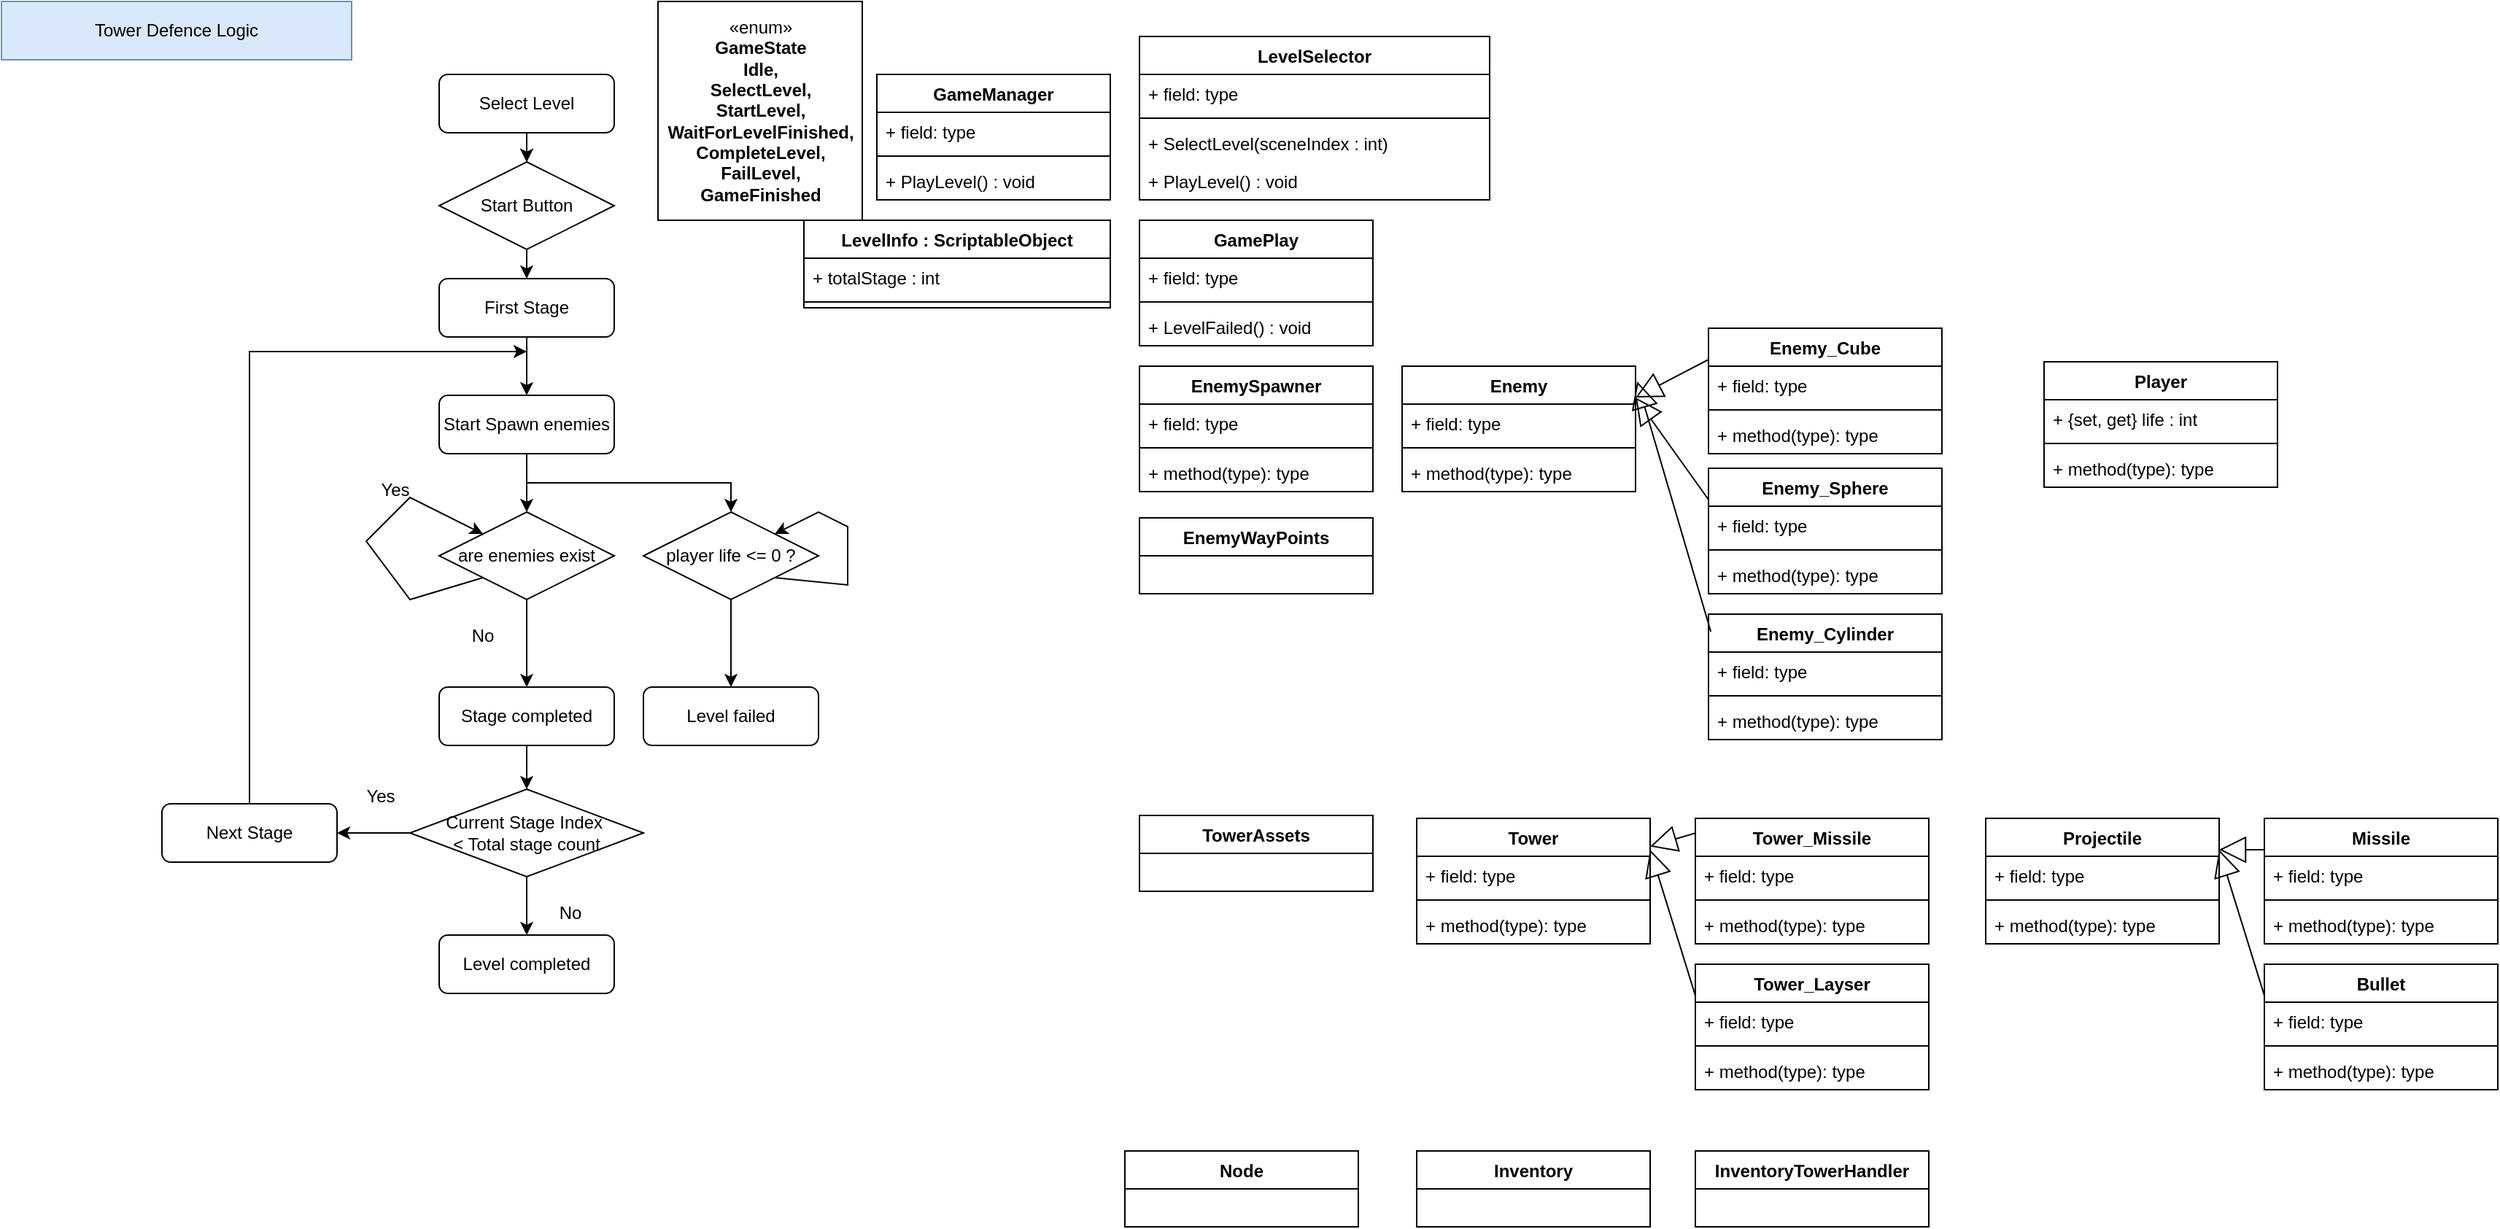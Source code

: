 <mxfile version="17.0.0" type="device"><diagram id="C5RBs43oDa-KdzZeNtuy" name="Page-1"><mxGraphModel dx="1738" dy="1040" grid="1" gridSize="10" guides="1" tooltips="1" connect="1" arrows="1" fold="1" page="1" pageScale="1" pageWidth="827" pageHeight="1169" math="0" shadow="0"><root><mxCell id="WIyWlLk6GJQsqaUBKTNV-0"/><mxCell id="WIyWlLk6GJQsqaUBKTNV-1" parent="WIyWlLk6GJQsqaUBKTNV-0"/><mxCell id="cB-ywa0IBcjZL9ZFClFc-6" value="" style="edgeStyle=orthogonalEdgeStyle;rounded=0;orthogonalLoop=1;jettySize=auto;html=1;" edge="1" parent="WIyWlLk6GJQsqaUBKTNV-1" source="WIyWlLk6GJQsqaUBKTNV-3" target="cB-ywa0IBcjZL9ZFClFc-3"><mxGeometry relative="1" as="geometry"/></mxCell><mxCell id="WIyWlLk6GJQsqaUBKTNV-3" value="Select Level" style="rounded=1;whiteSpace=wrap;html=1;fontSize=12;glass=0;strokeWidth=1;shadow=0;" parent="WIyWlLk6GJQsqaUBKTNV-1" vertex="1"><mxGeometry x="300" y="50" width="120" height="40" as="geometry"/></mxCell><mxCell id="cB-ywa0IBcjZL9ZFClFc-0" value="Tower Defence Logic" style="rounded=0;whiteSpace=wrap;html=1;fillColor=#dae8fc;strokeColor=#6c8ebf;" vertex="1" parent="WIyWlLk6GJQsqaUBKTNV-1"><mxGeometry width="240" height="40" as="geometry"/></mxCell><mxCell id="cB-ywa0IBcjZL9ZFClFc-25" value="" style="edgeStyle=orthogonalEdgeStyle;rounded=0;orthogonalLoop=1;jettySize=auto;html=1;" edge="1" parent="WIyWlLk6GJQsqaUBKTNV-1" source="cB-ywa0IBcjZL9ZFClFc-3" target="cB-ywa0IBcjZL9ZFClFc-24"><mxGeometry relative="1" as="geometry"/></mxCell><mxCell id="cB-ywa0IBcjZL9ZFClFc-3" value="Start Button" style="rhombus;whiteSpace=wrap;html=1;" vertex="1" parent="WIyWlLk6GJQsqaUBKTNV-1"><mxGeometry x="300" y="110" width="120" height="60" as="geometry"/></mxCell><mxCell id="cB-ywa0IBcjZL9ZFClFc-4" value="" style="endArrow=classic;html=1;rounded=0;exitX=0.5;exitY=1;exitDx=0;exitDy=0;entryX=0.5;entryY=0;entryDx=0;entryDy=0;" edge="1" parent="WIyWlLk6GJQsqaUBKTNV-1" source="WIyWlLk6GJQsqaUBKTNV-3" target="cB-ywa0IBcjZL9ZFClFc-3"><mxGeometry width="50" height="50" relative="1" as="geometry"><mxPoint x="530" y="160" as="sourcePoint"/><mxPoint x="580" y="110" as="targetPoint"/></mxGeometry></mxCell><mxCell id="cB-ywa0IBcjZL9ZFClFc-9" value="" style="edgeStyle=orthogonalEdgeStyle;rounded=0;orthogonalLoop=1;jettySize=auto;html=1;" edge="1" parent="WIyWlLk6GJQsqaUBKTNV-1" source="cB-ywa0IBcjZL9ZFClFc-5" target="cB-ywa0IBcjZL9ZFClFc-8"><mxGeometry relative="1" as="geometry"/></mxCell><mxCell id="cB-ywa0IBcjZL9ZFClFc-5" value="Start Spawn enemies" style="rounded=1;whiteSpace=wrap;html=1;fontSize=12;glass=0;strokeWidth=1;shadow=0;" vertex="1" parent="WIyWlLk6GJQsqaUBKTNV-1"><mxGeometry x="300" y="270" width="120" height="40" as="geometry"/></mxCell><mxCell id="cB-ywa0IBcjZL9ZFClFc-8" value="are enemies exist" style="rhombus;whiteSpace=wrap;html=1;" vertex="1" parent="WIyWlLk6GJQsqaUBKTNV-1"><mxGeometry x="300" y="350" width="120" height="60" as="geometry"/></mxCell><mxCell id="cB-ywa0IBcjZL9ZFClFc-10" value="Stage completed" style="rounded=1;whiteSpace=wrap;html=1;fontSize=12;glass=0;strokeWidth=1;shadow=0;" vertex="1" parent="WIyWlLk6GJQsqaUBKTNV-1"><mxGeometry x="300" y="470" width="120" height="40" as="geometry"/></mxCell><mxCell id="cB-ywa0IBcjZL9ZFClFc-12" value="player life &amp;lt;= 0 ?" style="rhombus;whiteSpace=wrap;html=1;" vertex="1" parent="WIyWlLk6GJQsqaUBKTNV-1"><mxGeometry x="440" y="350" width="120" height="60" as="geometry"/></mxCell><mxCell id="cB-ywa0IBcjZL9ZFClFc-13" value="" style="endArrow=classic;html=1;rounded=0;exitX=0.5;exitY=1;exitDx=0;exitDy=0;entryX=0.5;entryY=0;entryDx=0;entryDy=0;" edge="1" parent="WIyWlLk6GJQsqaUBKTNV-1" source="cB-ywa0IBcjZL9ZFClFc-5" target="cB-ywa0IBcjZL9ZFClFc-12"><mxGeometry width="50" height="50" relative="1" as="geometry"><mxPoint x="540" y="350" as="sourcePoint"/><mxPoint x="590" y="300" as="targetPoint"/><Array as="points"><mxPoint x="360" y="330"/><mxPoint x="500" y="330"/></Array></mxGeometry></mxCell><mxCell id="cB-ywa0IBcjZL9ZFClFc-14" value="" style="endArrow=classic;html=1;rounded=0;exitX=0.5;exitY=1;exitDx=0;exitDy=0;" edge="1" parent="WIyWlLk6GJQsqaUBKTNV-1" source="cB-ywa0IBcjZL9ZFClFc-12" target="cB-ywa0IBcjZL9ZFClFc-15"><mxGeometry width="50" height="50" relative="1" as="geometry"><mxPoint x="580" y="370" as="sourcePoint"/><mxPoint x="630" y="320" as="targetPoint"/></mxGeometry></mxCell><mxCell id="cB-ywa0IBcjZL9ZFClFc-15" value="Level failed" style="rounded=1;whiteSpace=wrap;html=1;fontSize=12;glass=0;strokeWidth=1;shadow=0;" vertex="1" parent="WIyWlLk6GJQsqaUBKTNV-1"><mxGeometry x="440" y="470" width="120" height="40" as="geometry"/></mxCell><mxCell id="cB-ywa0IBcjZL9ZFClFc-16" value="" style="endArrow=classic;html=1;rounded=0;exitX=0.5;exitY=1;exitDx=0;exitDy=0;" edge="1" parent="WIyWlLk6GJQsqaUBKTNV-1" source="cB-ywa0IBcjZL9ZFClFc-8" target="cB-ywa0IBcjZL9ZFClFc-10"><mxGeometry width="50" height="50" relative="1" as="geometry"><mxPoint x="580" y="390" as="sourcePoint"/><mxPoint x="630" y="340" as="targetPoint"/></mxGeometry></mxCell><mxCell id="cB-ywa0IBcjZL9ZFClFc-17" value="No" style="text;html=1;strokeColor=none;fillColor=none;align=center;verticalAlign=middle;whiteSpace=wrap;rounded=0;" vertex="1" parent="WIyWlLk6GJQsqaUBKTNV-1"><mxGeometry x="300" y="420" width="60" height="30" as="geometry"/></mxCell><mxCell id="cB-ywa0IBcjZL9ZFClFc-18" value="Next Stage" style="rounded=1;whiteSpace=wrap;html=1;fontSize=12;glass=0;strokeWidth=1;shadow=0;" vertex="1" parent="WIyWlLk6GJQsqaUBKTNV-1"><mxGeometry x="110" y="550" width="120" height="40" as="geometry"/></mxCell><mxCell id="cB-ywa0IBcjZL9ZFClFc-20" value="" style="endArrow=classic;html=1;rounded=0;exitX=0;exitY=1;exitDx=0;exitDy=0;entryX=0;entryY=0;entryDx=0;entryDy=0;" edge="1" parent="WIyWlLk6GJQsqaUBKTNV-1" source="cB-ywa0IBcjZL9ZFClFc-8" target="cB-ywa0IBcjZL9ZFClFc-8"><mxGeometry width="50" height="50" relative="1" as="geometry"><mxPoint x="370" y="420" as="sourcePoint"/><mxPoint x="370" y="480" as="targetPoint"/><Array as="points"><mxPoint x="280" y="410"/><mxPoint x="250" y="370"/><mxPoint x="280" y="340"/></Array></mxGeometry></mxCell><mxCell id="cB-ywa0IBcjZL9ZFClFc-21" value="Yes" style="text;html=1;strokeColor=none;fillColor=none;align=center;verticalAlign=middle;whiteSpace=wrap;rounded=0;" vertex="1" parent="WIyWlLk6GJQsqaUBKTNV-1"><mxGeometry x="240" y="320" width="60" height="30" as="geometry"/></mxCell><mxCell id="cB-ywa0IBcjZL9ZFClFc-27" value="" style="edgeStyle=orthogonalEdgeStyle;rounded=0;orthogonalLoop=1;jettySize=auto;html=1;entryX=0.5;entryY=0;entryDx=0;entryDy=0;" edge="1" parent="WIyWlLk6GJQsqaUBKTNV-1" source="cB-ywa0IBcjZL9ZFClFc-24" target="cB-ywa0IBcjZL9ZFClFc-5"><mxGeometry relative="1" as="geometry"/></mxCell><mxCell id="cB-ywa0IBcjZL9ZFClFc-24" value="First Stage" style="rounded=1;whiteSpace=wrap;html=1;fontSize=12;glass=0;strokeWidth=1;shadow=0;" vertex="1" parent="WIyWlLk6GJQsqaUBKTNV-1"><mxGeometry x="300" y="190" width="120" height="40" as="geometry"/></mxCell><mxCell id="cB-ywa0IBcjZL9ZFClFc-32" value="" style="edgeStyle=orthogonalEdgeStyle;rounded=0;orthogonalLoop=1;jettySize=auto;html=1;" edge="1" parent="WIyWlLk6GJQsqaUBKTNV-1" source="cB-ywa0IBcjZL9ZFClFc-29" target="cB-ywa0IBcjZL9ZFClFc-18"><mxGeometry relative="1" as="geometry"/></mxCell><mxCell id="cB-ywa0IBcjZL9ZFClFc-29" value="Current Stage Index&amp;nbsp;&lt;br&gt;&amp;lt; Total stage count" style="rhombus;whiteSpace=wrap;html=1;" vertex="1" parent="WIyWlLk6GJQsqaUBKTNV-1"><mxGeometry x="280" y="540" width="160" height="60" as="geometry"/></mxCell><mxCell id="cB-ywa0IBcjZL9ZFClFc-30" value="" style="endArrow=classic;html=1;rounded=0;exitX=0.5;exitY=1;exitDx=0;exitDy=0;entryX=0.5;entryY=0;entryDx=0;entryDy=0;" edge="1" parent="WIyWlLk6GJQsqaUBKTNV-1" source="cB-ywa0IBcjZL9ZFClFc-10" target="cB-ywa0IBcjZL9ZFClFc-29"><mxGeometry width="50" height="50" relative="1" as="geometry"><mxPoint x="570" y="490" as="sourcePoint"/><mxPoint x="620" y="440" as="targetPoint"/></mxGeometry></mxCell><mxCell id="cB-ywa0IBcjZL9ZFClFc-33" value="Yes" style="text;html=1;strokeColor=none;fillColor=none;align=center;verticalAlign=middle;whiteSpace=wrap;rounded=0;" vertex="1" parent="WIyWlLk6GJQsqaUBKTNV-1"><mxGeometry x="230" y="530" width="60" height="30" as="geometry"/></mxCell><mxCell id="cB-ywa0IBcjZL9ZFClFc-34" value="" style="endArrow=classic;html=1;rounded=0;exitX=0.5;exitY=0;exitDx=0;exitDy=0;" edge="1" parent="WIyWlLk6GJQsqaUBKTNV-1" source="cB-ywa0IBcjZL9ZFClFc-18"><mxGeometry width="50" height="50" relative="1" as="geometry"><mxPoint x="420" y="450" as="sourcePoint"/><mxPoint x="360" y="240" as="targetPoint"/><Array as="points"><mxPoint x="170" y="240"/></Array></mxGeometry></mxCell><mxCell id="cB-ywa0IBcjZL9ZFClFc-35" value="No" style="text;html=1;strokeColor=none;fillColor=none;align=center;verticalAlign=middle;whiteSpace=wrap;rounded=0;" vertex="1" parent="WIyWlLk6GJQsqaUBKTNV-1"><mxGeometry x="360" y="610" width="60" height="30" as="geometry"/></mxCell><mxCell id="cB-ywa0IBcjZL9ZFClFc-36" value="Level completed" style="rounded=1;whiteSpace=wrap;html=1;fontSize=12;glass=0;strokeWidth=1;shadow=0;" vertex="1" parent="WIyWlLk6GJQsqaUBKTNV-1"><mxGeometry x="300" y="640" width="120" height="40" as="geometry"/></mxCell><mxCell id="cB-ywa0IBcjZL9ZFClFc-37" value="" style="endArrow=classic;html=1;rounded=0;exitX=0.5;exitY=1;exitDx=0;exitDy=0;" edge="1" parent="WIyWlLk6GJQsqaUBKTNV-1" source="cB-ywa0IBcjZL9ZFClFc-29" target="cB-ywa0IBcjZL9ZFClFc-36"><mxGeometry width="50" height="50" relative="1" as="geometry"><mxPoint x="420" y="560" as="sourcePoint"/><mxPoint x="470" y="510" as="targetPoint"/></mxGeometry></mxCell><mxCell id="cB-ywa0IBcjZL9ZFClFc-40" value="" style="endArrow=classic;html=1;rounded=0;exitX=1;exitY=1;exitDx=0;exitDy=0;entryX=1;entryY=0;entryDx=0;entryDy=0;" edge="1" parent="WIyWlLk6GJQsqaUBKTNV-1" source="cB-ywa0IBcjZL9ZFClFc-12" target="cB-ywa0IBcjZL9ZFClFc-12"><mxGeometry width="50" height="50" relative="1" as="geometry"><mxPoint x="410" y="390" as="sourcePoint"/><mxPoint x="570" y="310" as="targetPoint"/><Array as="points"><mxPoint x="580" y="400"/><mxPoint x="580" y="360"/><mxPoint x="560" y="350"/></Array></mxGeometry></mxCell><mxCell id="cB-ywa0IBcjZL9ZFClFc-41" value="LevelSelector" style="swimlane;fontStyle=1;align=center;verticalAlign=top;childLayout=stackLayout;horizontal=1;startSize=26;horizontalStack=0;resizeParent=1;resizeParentMax=0;resizeLast=0;collapsible=1;marginBottom=0;" vertex="1" parent="WIyWlLk6GJQsqaUBKTNV-1"><mxGeometry x="780" y="24" width="240" height="112" as="geometry"/></mxCell><mxCell id="cB-ywa0IBcjZL9ZFClFc-42" value="+ field: type" style="text;strokeColor=none;fillColor=none;align=left;verticalAlign=top;spacingLeft=4;spacingRight=4;overflow=hidden;rotatable=0;points=[[0,0.5],[1,0.5]];portConstraint=eastwest;" vertex="1" parent="cB-ywa0IBcjZL9ZFClFc-41"><mxGeometry y="26" width="240" height="26" as="geometry"/></mxCell><mxCell id="cB-ywa0IBcjZL9ZFClFc-43" value="" style="line;strokeWidth=1;fillColor=none;align=left;verticalAlign=middle;spacingTop=-1;spacingLeft=3;spacingRight=3;rotatable=0;labelPosition=right;points=[];portConstraint=eastwest;" vertex="1" parent="cB-ywa0IBcjZL9ZFClFc-41"><mxGeometry y="52" width="240" height="8" as="geometry"/></mxCell><mxCell id="cB-ywa0IBcjZL9ZFClFc-44" value="+ SelectLevel(sceneIndex : int)" style="text;strokeColor=none;fillColor=none;align=left;verticalAlign=top;spacingLeft=4;spacingRight=4;overflow=hidden;rotatable=0;points=[[0,0.5],[1,0.5]];portConstraint=eastwest;" vertex="1" parent="cB-ywa0IBcjZL9ZFClFc-41"><mxGeometry y="60" width="240" height="26" as="geometry"/></mxCell><mxCell id="cB-ywa0IBcjZL9ZFClFc-127" value="+ PlayLevel() : void" style="text;strokeColor=none;fillColor=none;align=left;verticalAlign=top;spacingLeft=4;spacingRight=4;overflow=hidden;rotatable=0;points=[[0,0.5],[1,0.5]];portConstraint=eastwest;" vertex="1" parent="cB-ywa0IBcjZL9ZFClFc-41"><mxGeometry y="86" width="240" height="26" as="geometry"/></mxCell><mxCell id="cB-ywa0IBcjZL9ZFClFc-45" value="GamePlay" style="swimlane;fontStyle=1;align=center;verticalAlign=top;childLayout=stackLayout;horizontal=1;startSize=26;horizontalStack=0;resizeParent=1;resizeParentMax=0;resizeLast=0;collapsible=1;marginBottom=0;" vertex="1" parent="WIyWlLk6GJQsqaUBKTNV-1"><mxGeometry x="780" y="150" width="160" height="86" as="geometry"/></mxCell><mxCell id="cB-ywa0IBcjZL9ZFClFc-46" value="+ field: type" style="text;strokeColor=none;fillColor=none;align=left;verticalAlign=top;spacingLeft=4;spacingRight=4;overflow=hidden;rotatable=0;points=[[0,0.5],[1,0.5]];portConstraint=eastwest;" vertex="1" parent="cB-ywa0IBcjZL9ZFClFc-45"><mxGeometry y="26" width="160" height="26" as="geometry"/></mxCell><mxCell id="cB-ywa0IBcjZL9ZFClFc-47" value="" style="line;strokeWidth=1;fillColor=none;align=left;verticalAlign=middle;spacingTop=-1;spacingLeft=3;spacingRight=3;rotatable=0;labelPosition=right;points=[];portConstraint=eastwest;" vertex="1" parent="cB-ywa0IBcjZL9ZFClFc-45"><mxGeometry y="52" width="160" height="8" as="geometry"/></mxCell><mxCell id="cB-ywa0IBcjZL9ZFClFc-48" value="+ LevelFailed() : void" style="text;strokeColor=none;fillColor=none;align=left;verticalAlign=top;spacingLeft=4;spacingRight=4;overflow=hidden;rotatable=0;points=[[0,0.5],[1,0.5]];portConstraint=eastwest;" vertex="1" parent="cB-ywa0IBcjZL9ZFClFc-45"><mxGeometry y="60" width="160" height="26" as="geometry"/></mxCell><mxCell id="cB-ywa0IBcjZL9ZFClFc-49" value="GameManager" style="swimlane;fontStyle=1;align=center;verticalAlign=top;childLayout=stackLayout;horizontal=1;startSize=26;horizontalStack=0;resizeParent=1;resizeParentMax=0;resizeLast=0;collapsible=1;marginBottom=0;" vertex="1" parent="WIyWlLk6GJQsqaUBKTNV-1"><mxGeometry x="600" y="50" width="160" height="86" as="geometry"/></mxCell><mxCell id="cB-ywa0IBcjZL9ZFClFc-50" value="+ field: type" style="text;strokeColor=none;fillColor=none;align=left;verticalAlign=top;spacingLeft=4;spacingRight=4;overflow=hidden;rotatable=0;points=[[0,0.5],[1,0.5]];portConstraint=eastwest;" vertex="1" parent="cB-ywa0IBcjZL9ZFClFc-49"><mxGeometry y="26" width="160" height="26" as="geometry"/></mxCell><mxCell id="cB-ywa0IBcjZL9ZFClFc-51" value="" style="line;strokeWidth=1;fillColor=none;align=left;verticalAlign=middle;spacingTop=-1;spacingLeft=3;spacingRight=3;rotatable=0;labelPosition=right;points=[];portConstraint=eastwest;" vertex="1" parent="cB-ywa0IBcjZL9ZFClFc-49"><mxGeometry y="52" width="160" height="8" as="geometry"/></mxCell><mxCell id="cB-ywa0IBcjZL9ZFClFc-52" value="+ PlayLevel() : void" style="text;strokeColor=none;fillColor=none;align=left;verticalAlign=top;spacingLeft=4;spacingRight=4;overflow=hidden;rotatable=0;points=[[0,0.5],[1,0.5]];portConstraint=eastwest;" vertex="1" parent="cB-ywa0IBcjZL9ZFClFc-49"><mxGeometry y="60" width="160" height="26" as="geometry"/></mxCell><mxCell id="cB-ywa0IBcjZL9ZFClFc-53" value="EnemySpawner" style="swimlane;fontStyle=1;align=center;verticalAlign=top;childLayout=stackLayout;horizontal=1;startSize=26;horizontalStack=0;resizeParent=1;resizeParentMax=0;resizeLast=0;collapsible=1;marginBottom=0;" vertex="1" parent="WIyWlLk6GJQsqaUBKTNV-1"><mxGeometry x="780" y="250" width="160" height="86" as="geometry"/></mxCell><mxCell id="cB-ywa0IBcjZL9ZFClFc-54" value="+ field: type" style="text;strokeColor=none;fillColor=none;align=left;verticalAlign=top;spacingLeft=4;spacingRight=4;overflow=hidden;rotatable=0;points=[[0,0.5],[1,0.5]];portConstraint=eastwest;" vertex="1" parent="cB-ywa0IBcjZL9ZFClFc-53"><mxGeometry y="26" width="160" height="26" as="geometry"/></mxCell><mxCell id="cB-ywa0IBcjZL9ZFClFc-55" value="" style="line;strokeWidth=1;fillColor=none;align=left;verticalAlign=middle;spacingTop=-1;spacingLeft=3;spacingRight=3;rotatable=0;labelPosition=right;points=[];portConstraint=eastwest;" vertex="1" parent="cB-ywa0IBcjZL9ZFClFc-53"><mxGeometry y="52" width="160" height="8" as="geometry"/></mxCell><mxCell id="cB-ywa0IBcjZL9ZFClFc-56" value="+ method(type): type" style="text;strokeColor=none;fillColor=none;align=left;verticalAlign=top;spacingLeft=4;spacingRight=4;overflow=hidden;rotatable=0;points=[[0,0.5],[1,0.5]];portConstraint=eastwest;" vertex="1" parent="cB-ywa0IBcjZL9ZFClFc-53"><mxGeometry y="60" width="160" height="26" as="geometry"/></mxCell><mxCell id="cB-ywa0IBcjZL9ZFClFc-57" value="Enemy" style="swimlane;fontStyle=1;align=center;verticalAlign=top;childLayout=stackLayout;horizontal=1;startSize=26;horizontalStack=0;resizeParent=1;resizeParentMax=0;resizeLast=0;collapsible=1;marginBottom=0;" vertex="1" parent="WIyWlLk6GJQsqaUBKTNV-1"><mxGeometry x="960" y="250" width="160" height="86" as="geometry"/></mxCell><mxCell id="cB-ywa0IBcjZL9ZFClFc-58" value="+ field: type" style="text;strokeColor=none;fillColor=none;align=left;verticalAlign=top;spacingLeft=4;spacingRight=4;overflow=hidden;rotatable=0;points=[[0,0.5],[1,0.5]];portConstraint=eastwest;" vertex="1" parent="cB-ywa0IBcjZL9ZFClFc-57"><mxGeometry y="26" width="160" height="26" as="geometry"/></mxCell><mxCell id="cB-ywa0IBcjZL9ZFClFc-59" value="" style="line;strokeWidth=1;fillColor=none;align=left;verticalAlign=middle;spacingTop=-1;spacingLeft=3;spacingRight=3;rotatable=0;labelPosition=right;points=[];portConstraint=eastwest;" vertex="1" parent="cB-ywa0IBcjZL9ZFClFc-57"><mxGeometry y="52" width="160" height="8" as="geometry"/></mxCell><mxCell id="cB-ywa0IBcjZL9ZFClFc-60" value="+ method(type): type" style="text;strokeColor=none;fillColor=none;align=left;verticalAlign=top;spacingLeft=4;spacingRight=4;overflow=hidden;rotatable=0;points=[[0,0.5],[1,0.5]];portConstraint=eastwest;" vertex="1" parent="cB-ywa0IBcjZL9ZFClFc-57"><mxGeometry y="60" width="160" height="26" as="geometry"/></mxCell><mxCell id="cB-ywa0IBcjZL9ZFClFc-61" value="Enemy_Cube" style="swimlane;fontStyle=1;align=center;verticalAlign=top;childLayout=stackLayout;horizontal=1;startSize=26;horizontalStack=0;resizeParent=1;resizeParentMax=0;resizeLast=0;collapsible=1;marginBottom=0;" vertex="1" parent="WIyWlLk6GJQsqaUBKTNV-1"><mxGeometry x="1170" y="224" width="160" height="86" as="geometry"/></mxCell><mxCell id="cB-ywa0IBcjZL9ZFClFc-62" value="+ field: type" style="text;strokeColor=none;fillColor=none;align=left;verticalAlign=top;spacingLeft=4;spacingRight=4;overflow=hidden;rotatable=0;points=[[0,0.5],[1,0.5]];portConstraint=eastwest;" vertex="1" parent="cB-ywa0IBcjZL9ZFClFc-61"><mxGeometry y="26" width="160" height="26" as="geometry"/></mxCell><mxCell id="cB-ywa0IBcjZL9ZFClFc-63" value="" style="line;strokeWidth=1;fillColor=none;align=left;verticalAlign=middle;spacingTop=-1;spacingLeft=3;spacingRight=3;rotatable=0;labelPosition=right;points=[];portConstraint=eastwest;" vertex="1" parent="cB-ywa0IBcjZL9ZFClFc-61"><mxGeometry y="52" width="160" height="8" as="geometry"/></mxCell><mxCell id="cB-ywa0IBcjZL9ZFClFc-64" value="+ method(type): type" style="text;strokeColor=none;fillColor=none;align=left;verticalAlign=top;spacingLeft=4;spacingRight=4;overflow=hidden;rotatable=0;points=[[0,0.5],[1,0.5]];portConstraint=eastwest;" vertex="1" parent="cB-ywa0IBcjZL9ZFClFc-61"><mxGeometry y="60" width="160" height="26" as="geometry"/></mxCell><mxCell id="cB-ywa0IBcjZL9ZFClFc-65" value="Enemy_Sphere" style="swimlane;fontStyle=1;align=center;verticalAlign=top;childLayout=stackLayout;horizontal=1;startSize=26;horizontalStack=0;resizeParent=1;resizeParentMax=0;resizeLast=0;collapsible=1;marginBottom=0;" vertex="1" parent="WIyWlLk6GJQsqaUBKTNV-1"><mxGeometry x="1170" y="320" width="160" height="86" as="geometry"/></mxCell><mxCell id="cB-ywa0IBcjZL9ZFClFc-66" value="+ field: type" style="text;strokeColor=none;fillColor=none;align=left;verticalAlign=top;spacingLeft=4;spacingRight=4;overflow=hidden;rotatable=0;points=[[0,0.5],[1,0.5]];portConstraint=eastwest;" vertex="1" parent="cB-ywa0IBcjZL9ZFClFc-65"><mxGeometry y="26" width="160" height="26" as="geometry"/></mxCell><mxCell id="cB-ywa0IBcjZL9ZFClFc-67" value="" style="line;strokeWidth=1;fillColor=none;align=left;verticalAlign=middle;spacingTop=-1;spacingLeft=3;spacingRight=3;rotatable=0;labelPosition=right;points=[];portConstraint=eastwest;" vertex="1" parent="cB-ywa0IBcjZL9ZFClFc-65"><mxGeometry y="52" width="160" height="8" as="geometry"/></mxCell><mxCell id="cB-ywa0IBcjZL9ZFClFc-68" value="+ method(type): type" style="text;strokeColor=none;fillColor=none;align=left;verticalAlign=top;spacingLeft=4;spacingRight=4;overflow=hidden;rotatable=0;points=[[0,0.5],[1,0.5]];portConstraint=eastwest;" vertex="1" parent="cB-ywa0IBcjZL9ZFClFc-65"><mxGeometry y="60" width="160" height="26" as="geometry"/></mxCell><mxCell id="cB-ywa0IBcjZL9ZFClFc-69" value="Enemy_Cylinder" style="swimlane;fontStyle=1;align=center;verticalAlign=top;childLayout=stackLayout;horizontal=1;startSize=26;horizontalStack=0;resizeParent=1;resizeParentMax=0;resizeLast=0;collapsible=1;marginBottom=0;" vertex="1" parent="WIyWlLk6GJQsqaUBKTNV-1"><mxGeometry x="1170" y="420" width="160" height="86" as="geometry"/></mxCell><mxCell id="cB-ywa0IBcjZL9ZFClFc-70" value="+ field: type" style="text;strokeColor=none;fillColor=none;align=left;verticalAlign=top;spacingLeft=4;spacingRight=4;overflow=hidden;rotatable=0;points=[[0,0.5],[1,0.5]];portConstraint=eastwest;" vertex="1" parent="cB-ywa0IBcjZL9ZFClFc-69"><mxGeometry y="26" width="160" height="26" as="geometry"/></mxCell><mxCell id="cB-ywa0IBcjZL9ZFClFc-71" value="" style="line;strokeWidth=1;fillColor=none;align=left;verticalAlign=middle;spacingTop=-1;spacingLeft=3;spacingRight=3;rotatable=0;labelPosition=right;points=[];portConstraint=eastwest;" vertex="1" parent="cB-ywa0IBcjZL9ZFClFc-69"><mxGeometry y="52" width="160" height="8" as="geometry"/></mxCell><mxCell id="cB-ywa0IBcjZL9ZFClFc-72" value="+ method(type): type" style="text;strokeColor=none;fillColor=none;align=left;verticalAlign=top;spacingLeft=4;spacingRight=4;overflow=hidden;rotatable=0;points=[[0,0.5],[1,0.5]];portConstraint=eastwest;" vertex="1" parent="cB-ywa0IBcjZL9ZFClFc-69"><mxGeometry y="60" width="160" height="26" as="geometry"/></mxCell><mxCell id="cB-ywa0IBcjZL9ZFClFc-73" value="" style="endArrow=block;endSize=16;endFill=0;html=1;rounded=0;exitX=0;exitY=0.25;exitDx=0;exitDy=0;entryX=1;entryY=0.25;entryDx=0;entryDy=0;" edge="1" parent="WIyWlLk6GJQsqaUBKTNV-1" source="cB-ywa0IBcjZL9ZFClFc-61" target="cB-ywa0IBcjZL9ZFClFc-57"><mxGeometry width="160" relative="1" as="geometry"><mxPoint x="770" y="370" as="sourcePoint"/><mxPoint x="1120" y="150" as="targetPoint"/></mxGeometry></mxCell><mxCell id="cB-ywa0IBcjZL9ZFClFc-74" value="" style="endArrow=block;endSize=16;endFill=0;html=1;rounded=0;exitX=0;exitY=0.25;exitDx=0;exitDy=0;entryX=1;entryY=0.25;entryDx=0;entryDy=0;" edge="1" parent="WIyWlLk6GJQsqaUBKTNV-1" source="cB-ywa0IBcjZL9ZFClFc-65" target="cB-ywa0IBcjZL9ZFClFc-57"><mxGeometry width="160" relative="1" as="geometry"><mxPoint x="1180" y="255.5" as="sourcePoint"/><mxPoint x="1130" y="281.5" as="targetPoint"/></mxGeometry></mxCell><mxCell id="cB-ywa0IBcjZL9ZFClFc-75" value="" style="endArrow=block;endSize=16;endFill=0;html=1;rounded=0;exitX=0.01;exitY=0.139;exitDx=0;exitDy=0;exitPerimeter=0;entryX=1.007;entryY=0.122;entryDx=0;entryDy=0;entryPerimeter=0;" edge="1" parent="WIyWlLk6GJQsqaUBKTNV-1" source="cB-ywa0IBcjZL9ZFClFc-69" target="cB-ywa0IBcjZL9ZFClFc-57"><mxGeometry width="160" relative="1" as="geometry"><mxPoint x="1180" y="351.5" as="sourcePoint"/><mxPoint x="1130" y="281.5" as="targetPoint"/></mxGeometry></mxCell><mxCell id="cB-ywa0IBcjZL9ZFClFc-76" value="Player" style="swimlane;fontStyle=1;align=center;verticalAlign=top;childLayout=stackLayout;horizontal=1;startSize=26;horizontalStack=0;resizeParent=1;resizeParentMax=0;resizeLast=0;collapsible=1;marginBottom=0;" vertex="1" parent="WIyWlLk6GJQsqaUBKTNV-1"><mxGeometry x="1400" y="247" width="160" height="86" as="geometry"/></mxCell><mxCell id="cB-ywa0IBcjZL9ZFClFc-77" value="+ {set, get} life : int" style="text;strokeColor=none;fillColor=none;align=left;verticalAlign=top;spacingLeft=4;spacingRight=4;overflow=hidden;rotatable=0;points=[[0,0.5],[1,0.5]];portConstraint=eastwest;" vertex="1" parent="cB-ywa0IBcjZL9ZFClFc-76"><mxGeometry y="26" width="160" height="26" as="geometry"/></mxCell><mxCell id="cB-ywa0IBcjZL9ZFClFc-78" value="" style="line;strokeWidth=1;fillColor=none;align=left;verticalAlign=middle;spacingTop=-1;spacingLeft=3;spacingRight=3;rotatable=0;labelPosition=right;points=[];portConstraint=eastwest;" vertex="1" parent="cB-ywa0IBcjZL9ZFClFc-76"><mxGeometry y="52" width="160" height="8" as="geometry"/></mxCell><mxCell id="cB-ywa0IBcjZL9ZFClFc-79" value="+ method(type): type" style="text;strokeColor=none;fillColor=none;align=left;verticalAlign=top;spacingLeft=4;spacingRight=4;overflow=hidden;rotatable=0;points=[[0,0.5],[1,0.5]];portConstraint=eastwest;" vertex="1" parent="cB-ywa0IBcjZL9ZFClFc-76"><mxGeometry y="60" width="160" height="26" as="geometry"/></mxCell><mxCell id="cB-ywa0IBcjZL9ZFClFc-80" value="LevelInfo : ScriptableObject" style="swimlane;fontStyle=1;align=center;verticalAlign=top;childLayout=stackLayout;horizontal=1;startSize=26;horizontalStack=0;resizeParent=1;resizeParentMax=0;resizeLast=0;collapsible=1;marginBottom=0;" vertex="1" parent="WIyWlLk6GJQsqaUBKTNV-1"><mxGeometry x="550" y="150" width="210" height="60" as="geometry"/></mxCell><mxCell id="cB-ywa0IBcjZL9ZFClFc-81" value="+ totalStage : int" style="text;strokeColor=none;fillColor=none;align=left;verticalAlign=top;spacingLeft=4;spacingRight=4;overflow=hidden;rotatable=0;points=[[0,0.5],[1,0.5]];portConstraint=eastwest;" vertex="1" parent="cB-ywa0IBcjZL9ZFClFc-80"><mxGeometry y="26" width="210" height="26" as="geometry"/></mxCell><mxCell id="cB-ywa0IBcjZL9ZFClFc-82" value="" style="line;strokeWidth=1;fillColor=none;align=left;verticalAlign=middle;spacingTop=-1;spacingLeft=3;spacingRight=3;rotatable=0;labelPosition=right;points=[];portConstraint=eastwest;" vertex="1" parent="cB-ywa0IBcjZL9ZFClFc-80"><mxGeometry y="52" width="210" height="8" as="geometry"/></mxCell><mxCell id="cB-ywa0IBcjZL9ZFClFc-86" value="Tower" style="swimlane;fontStyle=1;align=center;verticalAlign=top;childLayout=stackLayout;horizontal=1;startSize=26;horizontalStack=0;resizeParent=1;resizeParentMax=0;resizeLast=0;collapsible=1;marginBottom=0;" vertex="1" parent="WIyWlLk6GJQsqaUBKTNV-1"><mxGeometry x="970" y="560" width="160" height="86" as="geometry"/></mxCell><mxCell id="cB-ywa0IBcjZL9ZFClFc-87" value="+ field: type" style="text;strokeColor=none;fillColor=none;align=left;verticalAlign=top;spacingLeft=4;spacingRight=4;overflow=hidden;rotatable=0;points=[[0,0.5],[1,0.5]];portConstraint=eastwest;" vertex="1" parent="cB-ywa0IBcjZL9ZFClFc-86"><mxGeometry y="26" width="160" height="26" as="geometry"/></mxCell><mxCell id="cB-ywa0IBcjZL9ZFClFc-88" value="" style="line;strokeWidth=1;fillColor=none;align=left;verticalAlign=middle;spacingTop=-1;spacingLeft=3;spacingRight=3;rotatable=0;labelPosition=right;points=[];portConstraint=eastwest;" vertex="1" parent="cB-ywa0IBcjZL9ZFClFc-86"><mxGeometry y="52" width="160" height="8" as="geometry"/></mxCell><mxCell id="cB-ywa0IBcjZL9ZFClFc-89" value="+ method(type): type" style="text;strokeColor=none;fillColor=none;align=left;verticalAlign=top;spacingLeft=4;spacingRight=4;overflow=hidden;rotatable=0;points=[[0,0.5],[1,0.5]];portConstraint=eastwest;" vertex="1" parent="cB-ywa0IBcjZL9ZFClFc-86"><mxGeometry y="60" width="160" height="26" as="geometry"/></mxCell><mxCell id="cB-ywa0IBcjZL9ZFClFc-90" value="Tower_Missile" style="swimlane;fontStyle=1;align=center;verticalAlign=top;childLayout=stackLayout;horizontal=1;startSize=26;horizontalStack=0;resizeParent=1;resizeParentMax=0;resizeLast=0;collapsible=1;marginBottom=0;" vertex="1" parent="WIyWlLk6GJQsqaUBKTNV-1"><mxGeometry x="1161" y="560" width="160" height="86" as="geometry"/></mxCell><mxCell id="cB-ywa0IBcjZL9ZFClFc-91" value="+ field: type" style="text;strokeColor=none;fillColor=none;align=left;verticalAlign=top;spacingLeft=4;spacingRight=4;overflow=hidden;rotatable=0;points=[[0,0.5],[1,0.5]];portConstraint=eastwest;" vertex="1" parent="cB-ywa0IBcjZL9ZFClFc-90"><mxGeometry y="26" width="160" height="26" as="geometry"/></mxCell><mxCell id="cB-ywa0IBcjZL9ZFClFc-92" value="" style="line;strokeWidth=1;fillColor=none;align=left;verticalAlign=middle;spacingTop=-1;spacingLeft=3;spacingRight=3;rotatable=0;labelPosition=right;points=[];portConstraint=eastwest;" vertex="1" parent="cB-ywa0IBcjZL9ZFClFc-90"><mxGeometry y="52" width="160" height="8" as="geometry"/></mxCell><mxCell id="cB-ywa0IBcjZL9ZFClFc-93" value="+ method(type): type" style="text;strokeColor=none;fillColor=none;align=left;verticalAlign=top;spacingLeft=4;spacingRight=4;overflow=hidden;rotatable=0;points=[[0,0.5],[1,0.5]];portConstraint=eastwest;" vertex="1" parent="cB-ywa0IBcjZL9ZFClFc-90"><mxGeometry y="60" width="160" height="26" as="geometry"/></mxCell><mxCell id="cB-ywa0IBcjZL9ZFClFc-94" value="Tower_Layser" style="swimlane;fontStyle=1;align=center;verticalAlign=top;childLayout=stackLayout;horizontal=1;startSize=26;horizontalStack=0;resizeParent=1;resizeParentMax=0;resizeLast=0;collapsible=1;marginBottom=0;" vertex="1" parent="WIyWlLk6GJQsqaUBKTNV-1"><mxGeometry x="1161" y="660" width="160" height="86" as="geometry"/></mxCell><mxCell id="cB-ywa0IBcjZL9ZFClFc-95" value="+ field: type" style="text;strokeColor=none;fillColor=none;align=left;verticalAlign=top;spacingLeft=4;spacingRight=4;overflow=hidden;rotatable=0;points=[[0,0.5],[1,0.5]];portConstraint=eastwest;" vertex="1" parent="cB-ywa0IBcjZL9ZFClFc-94"><mxGeometry y="26" width="160" height="26" as="geometry"/></mxCell><mxCell id="cB-ywa0IBcjZL9ZFClFc-96" value="" style="line;strokeWidth=1;fillColor=none;align=left;verticalAlign=middle;spacingTop=-1;spacingLeft=3;spacingRight=3;rotatable=0;labelPosition=right;points=[];portConstraint=eastwest;" vertex="1" parent="cB-ywa0IBcjZL9ZFClFc-94"><mxGeometry y="52" width="160" height="8" as="geometry"/></mxCell><mxCell id="cB-ywa0IBcjZL9ZFClFc-97" value="+ method(type): type" style="text;strokeColor=none;fillColor=none;align=left;verticalAlign=top;spacingLeft=4;spacingRight=4;overflow=hidden;rotatable=0;points=[[0,0.5],[1,0.5]];portConstraint=eastwest;" vertex="1" parent="cB-ywa0IBcjZL9ZFClFc-94"><mxGeometry y="60" width="160" height="26" as="geometry"/></mxCell><mxCell id="cB-ywa0IBcjZL9ZFClFc-98" value="" style="endArrow=block;endSize=16;endFill=0;html=1;rounded=0;exitX=0.001;exitY=0.117;exitDx=0;exitDy=0;exitPerimeter=0;" edge="1" parent="WIyWlLk6GJQsqaUBKTNV-1" source="cB-ywa0IBcjZL9ZFClFc-90" target="cB-ywa0IBcjZL9ZFClFc-86"><mxGeometry width="160" relative="1" as="geometry"><mxPoint x="1181.6" y="441.954" as="sourcePoint"/><mxPoint x="1131.12" y="270.492" as="targetPoint"/></mxGeometry></mxCell><mxCell id="cB-ywa0IBcjZL9ZFClFc-99" value="" style="endArrow=block;endSize=16;endFill=0;html=1;rounded=0;exitX=0;exitY=0.25;exitDx=0;exitDy=0;entryX=1;entryY=0.25;entryDx=0;entryDy=0;" edge="1" parent="WIyWlLk6GJQsqaUBKTNV-1" source="cB-ywa0IBcjZL9ZFClFc-94" target="cB-ywa0IBcjZL9ZFClFc-86"><mxGeometry width="160" relative="1" as="geometry"><mxPoint x="1171.16" y="580.062" as="sourcePoint"/><mxPoint x="1140" y="589.295" as="targetPoint"/></mxGeometry></mxCell><mxCell id="cB-ywa0IBcjZL9ZFClFc-100" value="Projectile" style="swimlane;fontStyle=1;align=center;verticalAlign=top;childLayout=stackLayout;horizontal=1;startSize=26;horizontalStack=0;resizeParent=1;resizeParentMax=0;resizeLast=0;collapsible=1;marginBottom=0;" vertex="1" parent="WIyWlLk6GJQsqaUBKTNV-1"><mxGeometry x="1360" y="560" width="160" height="86" as="geometry"/></mxCell><mxCell id="cB-ywa0IBcjZL9ZFClFc-101" value="+ field: type" style="text;strokeColor=none;fillColor=none;align=left;verticalAlign=top;spacingLeft=4;spacingRight=4;overflow=hidden;rotatable=0;points=[[0,0.5],[1,0.5]];portConstraint=eastwest;" vertex="1" parent="cB-ywa0IBcjZL9ZFClFc-100"><mxGeometry y="26" width="160" height="26" as="geometry"/></mxCell><mxCell id="cB-ywa0IBcjZL9ZFClFc-102" value="" style="line;strokeWidth=1;fillColor=none;align=left;verticalAlign=middle;spacingTop=-1;spacingLeft=3;spacingRight=3;rotatable=0;labelPosition=right;points=[];portConstraint=eastwest;" vertex="1" parent="cB-ywa0IBcjZL9ZFClFc-100"><mxGeometry y="52" width="160" height="8" as="geometry"/></mxCell><mxCell id="cB-ywa0IBcjZL9ZFClFc-103" value="+ method(type): type" style="text;strokeColor=none;fillColor=none;align=left;verticalAlign=top;spacingLeft=4;spacingRight=4;overflow=hidden;rotatable=0;points=[[0,0.5],[1,0.5]];portConstraint=eastwest;" vertex="1" parent="cB-ywa0IBcjZL9ZFClFc-100"><mxGeometry y="60" width="160" height="26" as="geometry"/></mxCell><mxCell id="cB-ywa0IBcjZL9ZFClFc-104" value="Missile" style="swimlane;fontStyle=1;align=center;verticalAlign=top;childLayout=stackLayout;horizontal=1;startSize=26;horizontalStack=0;resizeParent=1;resizeParentMax=0;resizeLast=0;collapsible=1;marginBottom=0;" vertex="1" parent="WIyWlLk6GJQsqaUBKTNV-1"><mxGeometry x="1551" y="560" width="160" height="86" as="geometry"/></mxCell><mxCell id="cB-ywa0IBcjZL9ZFClFc-105" value="+ field: type" style="text;strokeColor=none;fillColor=none;align=left;verticalAlign=top;spacingLeft=4;spacingRight=4;overflow=hidden;rotatable=0;points=[[0,0.5],[1,0.5]];portConstraint=eastwest;" vertex="1" parent="cB-ywa0IBcjZL9ZFClFc-104"><mxGeometry y="26" width="160" height="26" as="geometry"/></mxCell><mxCell id="cB-ywa0IBcjZL9ZFClFc-106" value="" style="line;strokeWidth=1;fillColor=none;align=left;verticalAlign=middle;spacingTop=-1;spacingLeft=3;spacingRight=3;rotatable=0;labelPosition=right;points=[];portConstraint=eastwest;" vertex="1" parent="cB-ywa0IBcjZL9ZFClFc-104"><mxGeometry y="52" width="160" height="8" as="geometry"/></mxCell><mxCell id="cB-ywa0IBcjZL9ZFClFc-107" value="+ method(type): type" style="text;strokeColor=none;fillColor=none;align=left;verticalAlign=top;spacingLeft=4;spacingRight=4;overflow=hidden;rotatable=0;points=[[0,0.5],[1,0.5]];portConstraint=eastwest;" vertex="1" parent="cB-ywa0IBcjZL9ZFClFc-104"><mxGeometry y="60" width="160" height="26" as="geometry"/></mxCell><mxCell id="cB-ywa0IBcjZL9ZFClFc-108" value="Bullet" style="swimlane;fontStyle=1;align=center;verticalAlign=top;childLayout=stackLayout;horizontal=1;startSize=26;horizontalStack=0;resizeParent=1;resizeParentMax=0;resizeLast=0;collapsible=1;marginBottom=0;" vertex="1" parent="WIyWlLk6GJQsqaUBKTNV-1"><mxGeometry x="1551" y="660" width="160" height="86" as="geometry"/></mxCell><mxCell id="cB-ywa0IBcjZL9ZFClFc-109" value="+ field: type" style="text;strokeColor=none;fillColor=none;align=left;verticalAlign=top;spacingLeft=4;spacingRight=4;overflow=hidden;rotatable=0;points=[[0,0.5],[1,0.5]];portConstraint=eastwest;" vertex="1" parent="cB-ywa0IBcjZL9ZFClFc-108"><mxGeometry y="26" width="160" height="26" as="geometry"/></mxCell><mxCell id="cB-ywa0IBcjZL9ZFClFc-110" value="" style="line;strokeWidth=1;fillColor=none;align=left;verticalAlign=middle;spacingTop=-1;spacingLeft=3;spacingRight=3;rotatable=0;labelPosition=right;points=[];portConstraint=eastwest;" vertex="1" parent="cB-ywa0IBcjZL9ZFClFc-108"><mxGeometry y="52" width="160" height="8" as="geometry"/></mxCell><mxCell id="cB-ywa0IBcjZL9ZFClFc-111" value="+ method(type): type" style="text;strokeColor=none;fillColor=none;align=left;verticalAlign=top;spacingLeft=4;spacingRight=4;overflow=hidden;rotatable=0;points=[[0,0.5],[1,0.5]];portConstraint=eastwest;" vertex="1" parent="cB-ywa0IBcjZL9ZFClFc-108"><mxGeometry y="60" width="160" height="26" as="geometry"/></mxCell><mxCell id="cB-ywa0IBcjZL9ZFClFc-112" value="" style="endArrow=block;endSize=16;endFill=0;html=1;rounded=0;exitX=0;exitY=0.25;exitDx=0;exitDy=0;entryX=1;entryY=0.25;entryDx=0;entryDy=0;" edge="1" parent="WIyWlLk6GJQsqaUBKTNV-1" source="cB-ywa0IBcjZL9ZFClFc-104" target="cB-ywa0IBcjZL9ZFClFc-100"><mxGeometry width="160" relative="1" as="geometry"><mxPoint x="1561" y="461.5" as="sourcePoint"/><mxPoint x="1530" y="361.5" as="targetPoint"/></mxGeometry></mxCell><mxCell id="cB-ywa0IBcjZL9ZFClFc-115" value="" style="endArrow=block;endSize=16;endFill=0;html=1;rounded=0;exitX=0;exitY=0.25;exitDx=0;exitDy=0;entryX=1;entryY=0.25;entryDx=0;entryDy=0;" edge="1" parent="WIyWlLk6GJQsqaUBKTNV-1" source="cB-ywa0IBcjZL9ZFClFc-108" target="cB-ywa0IBcjZL9ZFClFc-100"><mxGeometry width="160" relative="1" as="geometry"><mxPoint x="1561" y="461.5" as="sourcePoint"/><mxPoint x="1530" y="361.5" as="targetPoint"/></mxGeometry></mxCell><mxCell id="cB-ywa0IBcjZL9ZFClFc-116" value="EnemyWayPoints" style="swimlane;fontStyle=1;align=center;verticalAlign=top;childLayout=stackLayout;horizontal=1;startSize=26;horizontalStack=0;resizeParent=1;resizeParentMax=0;resizeLast=0;collapsible=1;marginBottom=0;" vertex="1" parent="WIyWlLk6GJQsqaUBKTNV-1"><mxGeometry x="780" y="354" width="160" height="52" as="geometry"/></mxCell><mxCell id="cB-ywa0IBcjZL9ZFClFc-120" value="Inventory" style="swimlane;fontStyle=1;align=center;verticalAlign=top;childLayout=stackLayout;horizontal=1;startSize=26;horizontalStack=0;resizeParent=1;resizeParentMax=0;resizeLast=0;collapsible=1;marginBottom=0;" vertex="1" parent="WIyWlLk6GJQsqaUBKTNV-1"><mxGeometry x="970" y="788" width="160" height="52" as="geometry"/></mxCell><mxCell id="cB-ywa0IBcjZL9ZFClFc-121" value="InventoryTowerHandler" style="swimlane;fontStyle=1;align=center;verticalAlign=top;childLayout=stackLayout;horizontal=1;startSize=26;horizontalStack=0;resizeParent=1;resizeParentMax=0;resizeLast=0;collapsible=1;marginBottom=0;" vertex="1" parent="WIyWlLk6GJQsqaUBKTNV-1"><mxGeometry x="1161" y="788" width="160" height="52" as="geometry"/></mxCell><mxCell id="cB-ywa0IBcjZL9ZFClFc-123" value="Node" style="swimlane;fontStyle=1;align=center;verticalAlign=top;childLayout=stackLayout;horizontal=1;startSize=26;horizontalStack=0;resizeParent=1;resizeParentMax=0;resizeLast=0;collapsible=1;marginBottom=0;" vertex="1" parent="WIyWlLk6GJQsqaUBKTNV-1"><mxGeometry x="770" y="788" width="160" height="52" as="geometry"/></mxCell><mxCell id="cB-ywa0IBcjZL9ZFClFc-124" value="TowerAssets" style="swimlane;fontStyle=1;align=center;verticalAlign=top;childLayout=stackLayout;horizontal=1;startSize=26;horizontalStack=0;resizeParent=1;resizeParentMax=0;resizeLast=0;collapsible=1;marginBottom=0;" vertex="1" parent="WIyWlLk6GJQsqaUBKTNV-1"><mxGeometry x="780" y="558" width="160" height="52" as="geometry"/></mxCell><mxCell id="cB-ywa0IBcjZL9ZFClFc-125" value="«enum»&lt;br&gt;&lt;b&gt;GameState&lt;br&gt;Idle,&lt;br&gt;SelectLevel,&lt;br&gt;StartLevel,&lt;br&gt;WaitForLevelFinished,&lt;br&gt;CompleteLevel,&lt;br&gt;FailLevel,&lt;br&gt;GameFinished&lt;br&gt;&lt;/b&gt;" style="html=1;" vertex="1" parent="WIyWlLk6GJQsqaUBKTNV-1"><mxGeometry x="450" width="140" height="150" as="geometry"/></mxCell></root></mxGraphModel></diagram></mxfile>